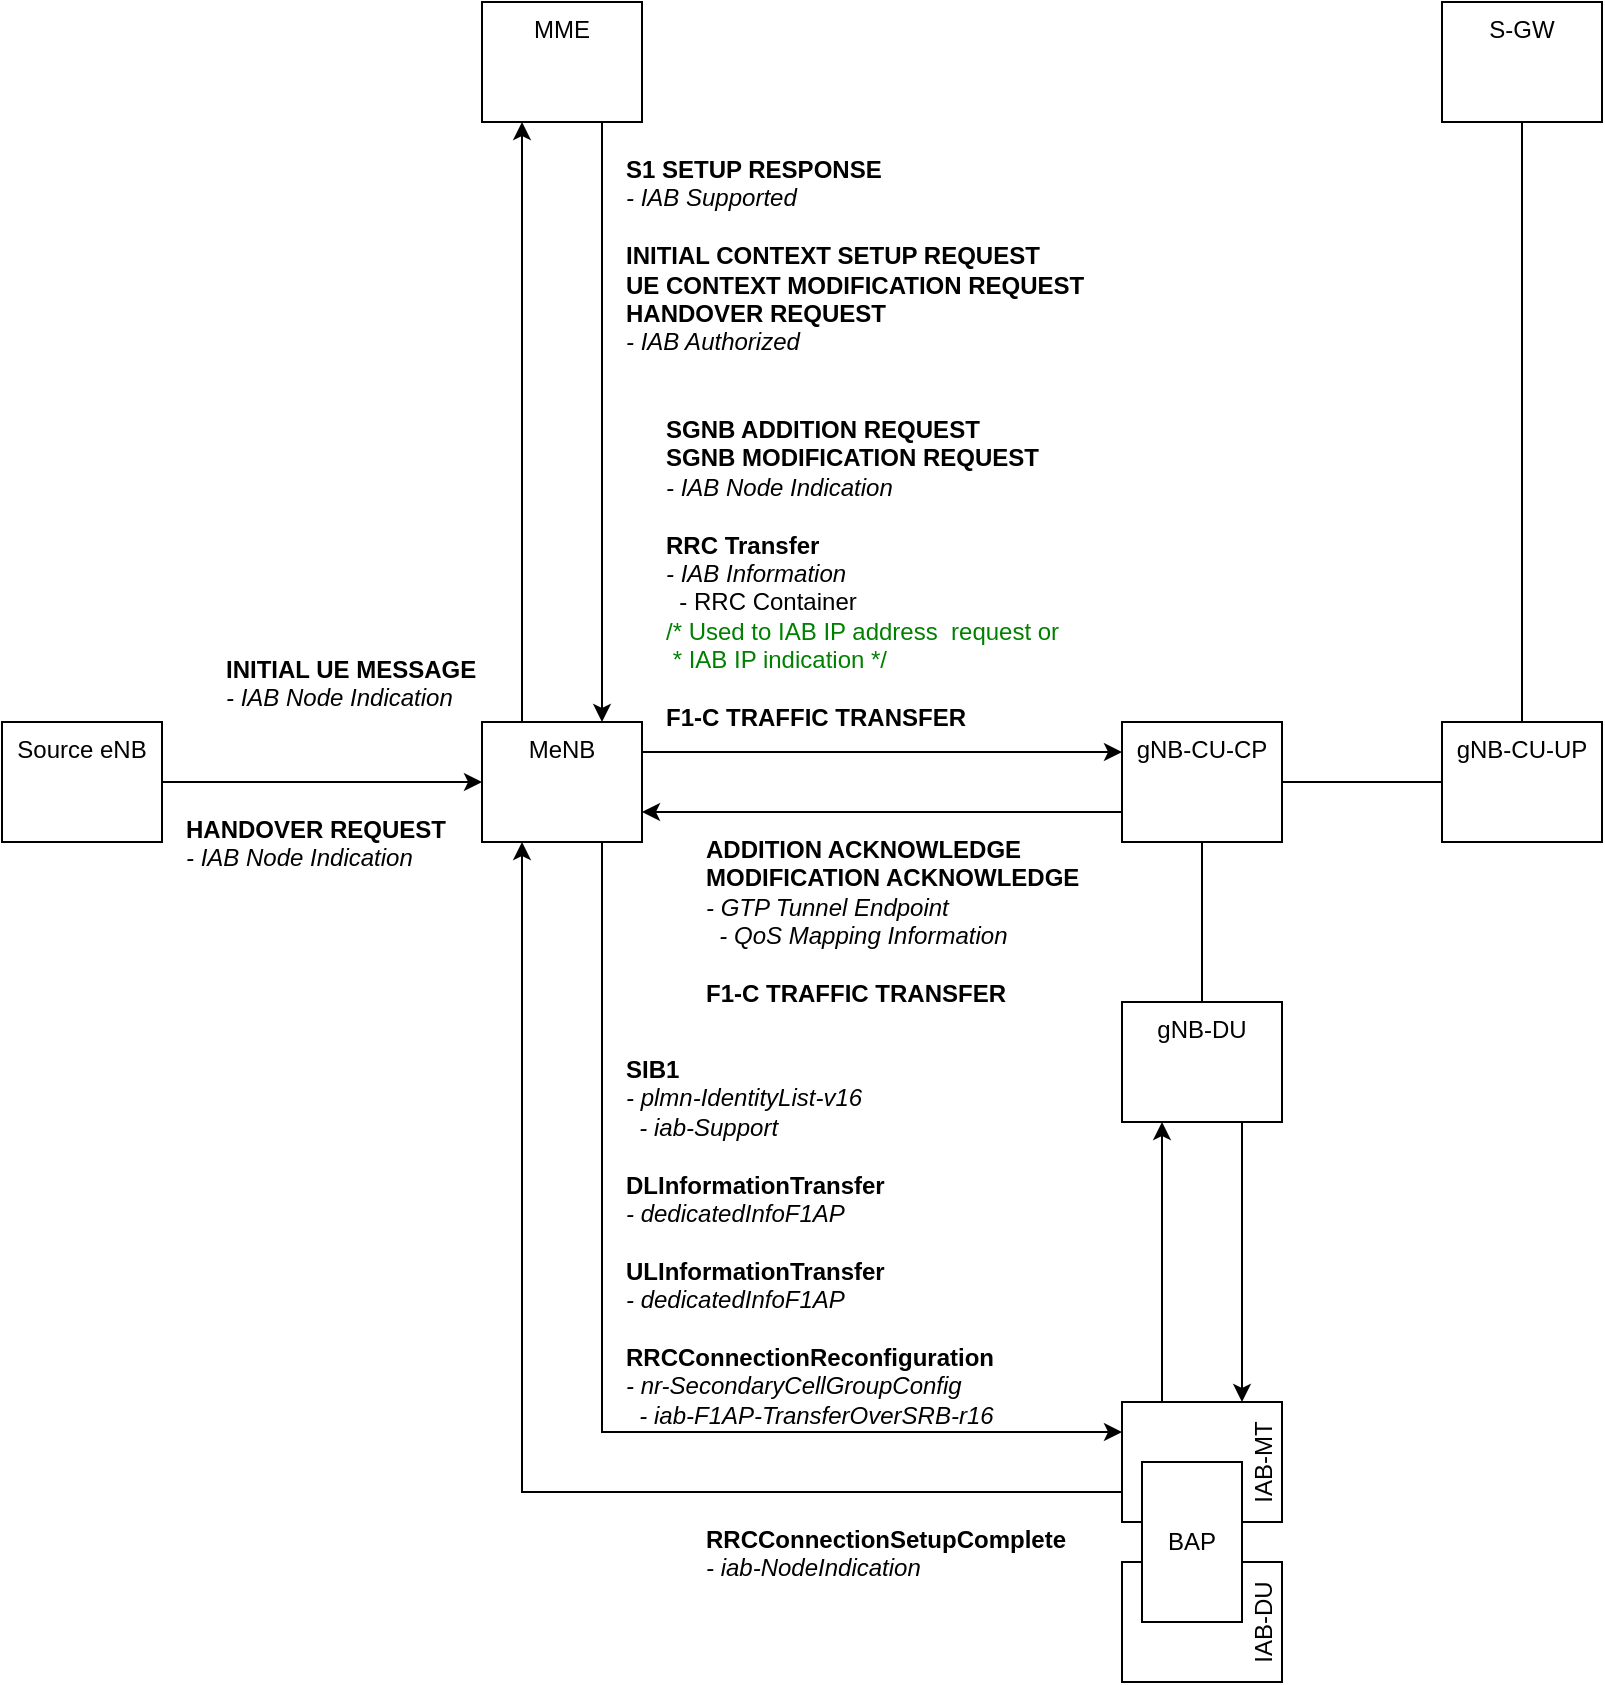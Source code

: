 <mxfile version="13.1.3">
    <diagram id="6hGFLwfOUW9BJ-s0fimq" name="EN-DC">
        <mxGraphModel dx="992" dy="577" grid="1" gridSize="10" guides="1" tooltips="1" connect="1" arrows="1" fold="1" page="1" pageScale="1" pageWidth="827" pageHeight="1169" math="0" shadow="0">
            <root>
                <mxCell id="0"/>
                <mxCell id="1" parent="0"/>
                <mxCell id="37" style="edgeStyle=orthogonalEdgeStyle;rounded=0;orthogonalLoop=1;jettySize=auto;html=1;exitX=0.25;exitY=1;exitDx=0;exitDy=0;entryX=0.25;entryY=0;entryDx=0;entryDy=0;endArrow=none;endFill=0;startArrow=classic;startFill=1;" edge="1" parent="1" source="2" target="5">
                    <mxGeometry relative="1" as="geometry"/>
                </mxCell>
                <mxCell id="41" style="edgeStyle=orthogonalEdgeStyle;rounded=0;orthogonalLoop=1;jettySize=auto;html=1;exitX=0.75;exitY=1;exitDx=0;exitDy=0;entryX=0.75;entryY=0;entryDx=0;entryDy=0;startArrow=none;startFill=0;endArrow=classic;endFill=1;" edge="1" parent="1" source="2" target="5">
                    <mxGeometry relative="1" as="geometry"/>
                </mxCell>
                <mxCell id="2" value="MME" style="rounded=0;whiteSpace=wrap;html=1;verticalAlign=top;" vertex="1" parent="1">
                    <mxGeometry x="280" y="40" width="80" height="60" as="geometry"/>
                </mxCell>
                <mxCell id="31" value="" style="edgeStyle=orthogonalEdgeStyle;rounded=0;orthogonalLoop=1;jettySize=auto;html=1;endArrow=none;endFill=0;" edge="1" parent="1" source="3" target="8">
                    <mxGeometry relative="1" as="geometry"/>
                </mxCell>
                <mxCell id="3" value="S-GW" style="rounded=0;whiteSpace=wrap;html=1;verticalAlign=top;" vertex="1" parent="1">
                    <mxGeometry x="760" y="40" width="80" height="60" as="geometry"/>
                </mxCell>
                <mxCell id="53" style="edgeStyle=orthogonalEdgeStyle;rounded=0;orthogonalLoop=1;jettySize=auto;html=1;exitX=1;exitY=0.25;exitDx=0;exitDy=0;entryX=0;entryY=0.25;entryDx=0;entryDy=0;startArrow=none;startFill=0;endArrow=classic;endFill=1;" edge="1" parent="1" source="5" target="6">
                    <mxGeometry relative="1" as="geometry"/>
                </mxCell>
                <mxCell id="58" style="edgeStyle=orthogonalEdgeStyle;rounded=0;orthogonalLoop=1;jettySize=auto;html=1;exitX=0.75;exitY=1;exitDx=0;exitDy=0;entryX=0;entryY=0.25;entryDx=0;entryDy=0;startArrow=none;startFill=0;endArrow=classic;endFill=1;" edge="1" parent="1" source="5" target="33">
                    <mxGeometry relative="1" as="geometry"/>
                </mxCell>
                <mxCell id="5" value="MeNB" style="rounded=0;whiteSpace=wrap;html=1;verticalAlign=top;" vertex="1" parent="1">
                    <mxGeometry x="280" y="400" width="80" height="60" as="geometry"/>
                </mxCell>
                <mxCell id="30" value="" style="edgeStyle=orthogonalEdgeStyle;rounded=0;orthogonalLoop=1;jettySize=auto;html=1;endArrow=none;endFill=0;" edge="1" parent="1" source="6" target="8">
                    <mxGeometry relative="1" as="geometry"/>
                </mxCell>
                <mxCell id="32" value="" style="edgeStyle=orthogonalEdgeStyle;rounded=0;orthogonalLoop=1;jettySize=auto;html=1;endArrow=none;endFill=0;" edge="1" parent="1" source="6" target="7">
                    <mxGeometry relative="1" as="geometry"/>
                </mxCell>
                <mxCell id="54" style="edgeStyle=orthogonalEdgeStyle;rounded=0;orthogonalLoop=1;jettySize=auto;html=1;exitX=0;exitY=0.75;exitDx=0;exitDy=0;entryX=1;entryY=0.75;entryDx=0;entryDy=0;startArrow=none;startFill=0;endArrow=classic;endFill=1;" edge="1" parent="1" source="6" target="5">
                    <mxGeometry relative="1" as="geometry"/>
                </mxCell>
                <mxCell id="6" value="gNB-CU-CP" style="rounded=0;whiteSpace=wrap;html=1;verticalAlign=top;" vertex="1" parent="1">
                    <mxGeometry x="600" y="400" width="80" height="60" as="geometry"/>
                </mxCell>
                <mxCell id="60" style="edgeStyle=orthogonalEdgeStyle;rounded=0;orthogonalLoop=1;jettySize=auto;html=1;exitX=0.75;exitY=1;exitDx=0;exitDy=0;entryX=0.75;entryY=0;entryDx=0;entryDy=0;startArrow=none;startFill=0;endArrow=classic;endFill=1;" edge="1" parent="1" source="7" target="33">
                    <mxGeometry relative="1" as="geometry"/>
                </mxCell>
                <mxCell id="7" value="gNB-DU" style="rounded=0;whiteSpace=wrap;html=1;verticalAlign=top;" vertex="1" parent="1">
                    <mxGeometry x="600" y="540" width="80" height="60" as="geometry"/>
                </mxCell>
                <mxCell id="8" value="gNB-CU-UP" style="rounded=0;whiteSpace=wrap;html=1;verticalAlign=top;" vertex="1" parent="1">
                    <mxGeometry x="760" y="400" width="80" height="60" as="geometry"/>
                </mxCell>
                <mxCell id="57" style="edgeStyle=orthogonalEdgeStyle;rounded=0;orthogonalLoop=1;jettySize=auto;html=1;exitX=0;exitY=0.75;exitDx=0;exitDy=0;entryX=0.25;entryY=1;entryDx=0;entryDy=0;startArrow=none;startFill=0;endArrow=classic;endFill=1;" edge="1" parent="1" source="33" target="5">
                    <mxGeometry relative="1" as="geometry"/>
                </mxCell>
                <mxCell id="59" style="edgeStyle=orthogonalEdgeStyle;rounded=0;orthogonalLoop=1;jettySize=auto;html=1;exitX=0.25;exitY=0;exitDx=0;exitDy=0;entryX=0.25;entryY=1;entryDx=0;entryDy=0;startArrow=none;startFill=0;endArrow=classic;endFill=1;" edge="1" parent="1" source="33" target="7">
                    <mxGeometry relative="1" as="geometry"/>
                </mxCell>
                <mxCell id="33" value="IAB-MT" style="rounded=0;whiteSpace=wrap;html=1;verticalAlign=bottom;horizontal=0;" vertex="1" parent="1">
                    <mxGeometry x="600" y="740" width="80" height="60" as="geometry"/>
                </mxCell>
                <mxCell id="34" value="IAB-DU" style="rounded=0;whiteSpace=wrap;html=1;verticalAlign=bottom;horizontal=0;" vertex="1" parent="1">
                    <mxGeometry x="600" y="820" width="80" height="60" as="geometry"/>
                </mxCell>
                <mxCell id="35" value="BAP" style="rounded=0;whiteSpace=wrap;html=1;verticalAlign=middle;" vertex="1" parent="1">
                    <mxGeometry x="610" y="770" width="50" height="80" as="geometry"/>
                </mxCell>
                <mxCell id="48" style="edgeStyle=orthogonalEdgeStyle;rounded=0;orthogonalLoop=1;jettySize=auto;html=1;exitX=1;exitY=0.5;exitDx=0;exitDy=0;entryX=0;entryY=0.5;entryDx=0;entryDy=0;startArrow=none;startFill=0;endArrow=classic;endFill=1;" edge="1" parent="1" source="36" target="5">
                    <mxGeometry relative="1" as="geometry"/>
                </mxCell>
                <mxCell id="36" value="Source eNB" style="rounded=0;whiteSpace=wrap;html=1;verticalAlign=top;" vertex="1" parent="1">
                    <mxGeometry x="40" y="400" width="80" height="60" as="geometry"/>
                </mxCell>
                <mxCell id="42" value="&lt;b&gt;INITIAL UE MESSAGE&lt;/b&gt;&lt;br&gt;&lt;i&gt;- IAB Node Indication&lt;/i&gt;" style="text;html=1;align=left;verticalAlign=top;resizable=0;points=[];autosize=1;" vertex="1" parent="1">
                    <mxGeometry x="150" y="360" width="140" height="30" as="geometry"/>
                </mxCell>
                <mxCell id="43" value="&lt;b&gt;S1 SETUP RESPONSE&lt;/b&gt;&lt;br&gt;&lt;i&gt;- IAB Supported&lt;br&gt;&lt;br&gt;&lt;/i&gt;&lt;b&gt;INITIAL CONTEXT SETUP REQUEST&lt;/b&gt;&lt;br&gt;&lt;b&gt;UE CONTEXT MODIFICATION REQUEST&lt;br&gt;HANDOVER REQUEST&lt;/b&gt;&lt;br&gt;&lt;i&gt;- IAB Authorized&lt;/i&gt;&lt;i&gt;&lt;br&gt;&lt;/i&gt;" style="text;html=1;align=left;verticalAlign=top;resizable=0;points=[];autosize=1;" vertex="1" parent="1">
                    <mxGeometry x="350" y="110" width="240" height="100" as="geometry"/>
                </mxCell>
                <mxCell id="49" value="&lt;b&gt;HANDOVER REQUEST&lt;/b&gt;&lt;br&gt;&lt;i&gt;- IAB Node Indication&lt;/i&gt;" style="text;html=1;align=left;verticalAlign=top;resizable=0;points=[];autosize=1;" vertex="1" parent="1">
                    <mxGeometry x="130" y="440" width="150" height="30" as="geometry"/>
                </mxCell>
                <mxCell id="50" value="&lt;b&gt;SGNB ADDITION REQUEST&lt;br&gt;SGNB MODIFICATION REQUEST&lt;/b&gt;&lt;br&gt;&lt;i&gt;- IAB Node Indication&lt;br&gt;&lt;/i&gt;&lt;br&gt;&lt;b&gt;RRC Transfer&lt;/b&gt;&lt;br&gt;&lt;i&gt;- IAB Information&lt;br&gt;&lt;/i&gt;&amp;nbsp; - RRC Container&lt;br&gt;&lt;font color=&quot;#008000&quot;&gt;/* Used to IAB IP address&amp;nbsp; request or&lt;/font&gt;&lt;br&gt;&lt;font color=&quot;#008000&quot;&gt;&amp;nbsp;* IAB IP indication */&lt;/font&gt;&lt;br&gt;&lt;br&gt;&lt;b&gt;F1-C TRAFFIC TRANSFER&lt;/b&gt;" style="text;html=1;align=left;verticalAlign=top;resizable=0;points=[];autosize=1;" vertex="1" parent="1">
                    <mxGeometry x="370" y="240" width="210" height="160" as="geometry"/>
                </mxCell>
                <mxCell id="52" value="&lt;b&gt;ADDITION ACKNOWLEDGE&lt;br&gt;MODIFICATION ACKNOWLEDGE&lt;/b&gt;&lt;br&gt;&lt;i&gt;- GTP Tunnel Endpoint&lt;br&gt;&amp;nbsp; - QoS Mapping Information&lt;br&gt;&lt;/i&gt;&lt;br&gt;&lt;b&gt;F1-C TRAFFIC TRANSFER&lt;/b&gt;" style="text;html=1;align=left;verticalAlign=top;resizable=0;points=[];autosize=1;" vertex="1" parent="1">
                    <mxGeometry x="390" y="450" width="200" height="90" as="geometry"/>
                </mxCell>
                <mxCell id="55" value="&lt;b&gt;SIB1&lt;/b&gt;&lt;br&gt;&lt;i&gt;- plmn-IdentityList-v16&lt;br&gt;&amp;nbsp; - iab-Support&lt;/i&gt;&lt;br&gt;&lt;br&gt;&lt;b&gt;DLInformationTransfer&lt;/b&gt;&lt;br&gt;&lt;i&gt;- dedicatedInfoF1AP&lt;/i&gt;&lt;br&gt;&lt;br&gt;&lt;b&gt;ULInformationTransfer&lt;/b&gt;&lt;br&gt;&lt;i&gt;- dedicatedInfoF1AP&lt;/i&gt;&lt;br&gt;&lt;br&gt;&lt;b&gt;RRCConnectionReconfiguration&lt;/b&gt;&lt;br&gt;&lt;i&gt;- nr-SecondaryCellGroupConfig&lt;br&gt;&amp;nbsp; - iab-F1AP-TransferOverSRB-r16&lt;/i&gt;" style="text;html=1;align=left;verticalAlign=top;resizable=0;points=[];autosize=1;" vertex="1" parent="1">
                    <mxGeometry x="350" y="560" width="200" height="180" as="geometry"/>
                </mxCell>
                <mxCell id="61" value="&lt;b&gt;RRCConnectionSetupComplete&lt;/b&gt;&lt;br&gt;&lt;i&gt;- iab-NodeIndication&lt;/i&gt;" style="text;html=1;align=left;verticalAlign=top;resizable=0;points=[];autosize=1;" vertex="1" parent="1">
                    <mxGeometry x="390" y="795" width="200" height="30" as="geometry"/>
                </mxCell>
            </root>
        </mxGraphModel>
    </diagram>
</mxfile>
